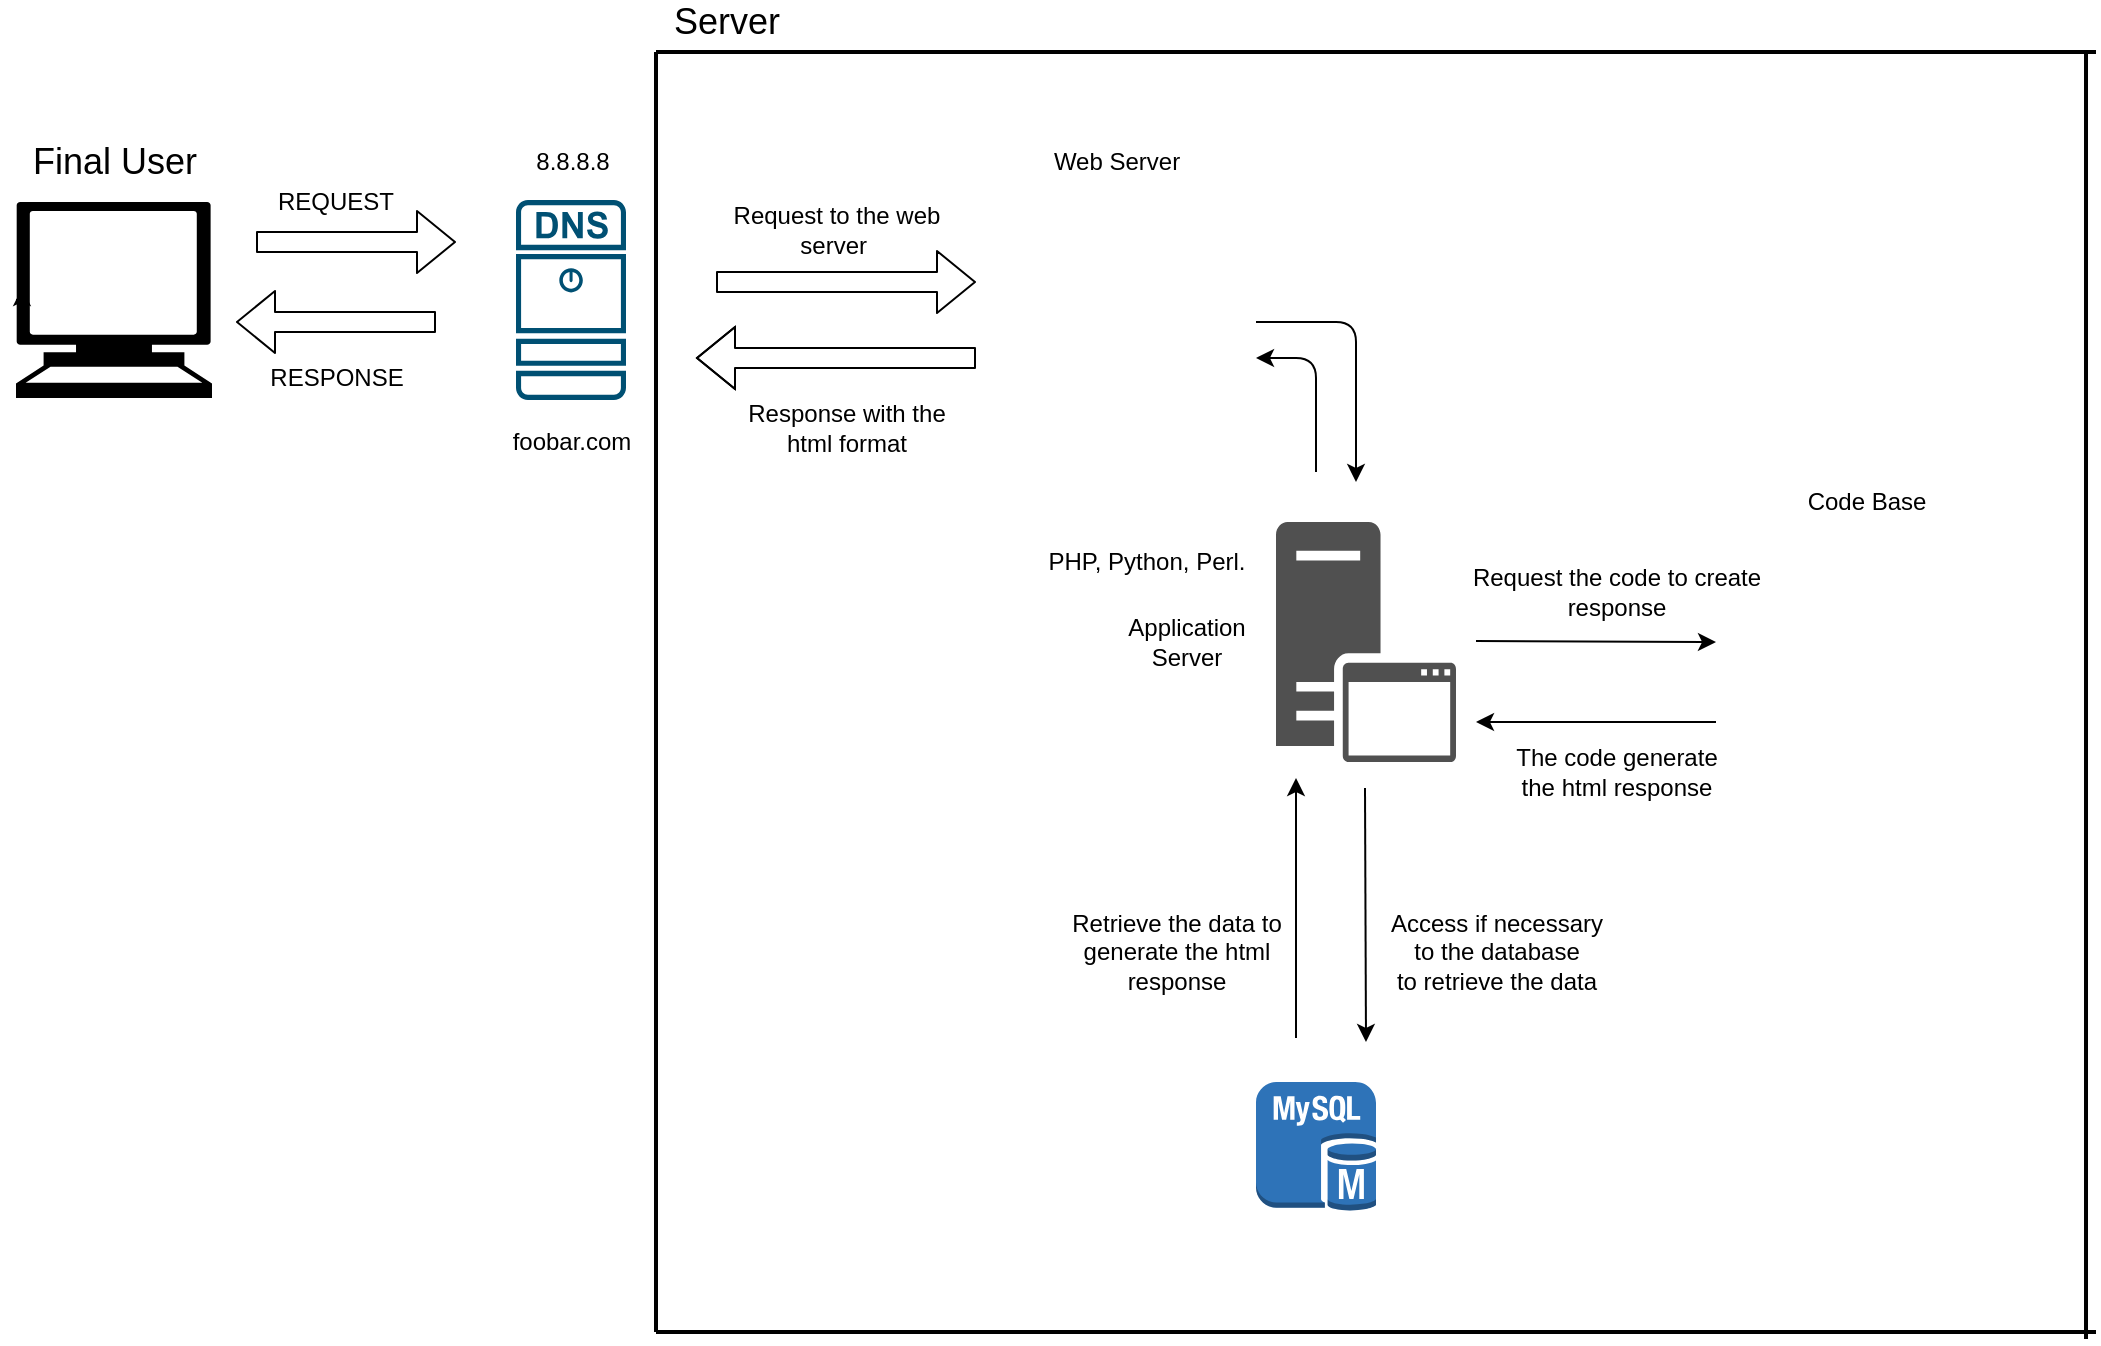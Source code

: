 <mxfile version="13.3.7" type="github"><diagram id="Vjph-IiN5HqFF0xdutr_" name="Page-1"><mxGraphModel dx="1381" dy="802" grid="1" gridSize="10" guides="1" tooltips="1" connect="1" arrows="1" fold="1" page="1" pageScale="1" pageWidth="3300" pageHeight="4681" math="0" shadow="0"><root><mxCell id="0"/><mxCell id="1" parent="0"/><mxCell id="ci_8OJVxo2ukOFAantni-1" value="" style="shape=mxgraph.signs.tech.computer;html=1;fillColor=#000000;strokeColor=none;verticalLabelPosition=bottom;verticalAlign=top;align=center;" vertex="1" parent="1"><mxGeometry x="40" y="140" width="98" height="98" as="geometry"/></mxCell><mxCell id="ci_8OJVxo2ukOFAantni-3" style="edgeStyle=orthogonalEdgeStyle;rounded=0;orthogonalLoop=1;jettySize=auto;html=1;exitX=0;exitY=0.5;exitDx=0;exitDy=0;exitPerimeter=0;entryX=0.031;entryY=0.439;entryDx=0;entryDy=0;entryPerimeter=0;" edge="1" parent="1" source="ci_8OJVxo2ukOFAantni-1" target="ci_8OJVxo2ukOFAantni-1"><mxGeometry relative="1" as="geometry"/></mxCell><mxCell id="ci_8OJVxo2ukOFAantni-4" value="" style="shape=flexArrow;endArrow=classic;html=1;" edge="1" parent="1"><mxGeometry width="50" height="50" relative="1" as="geometry"><mxPoint x="160" y="160" as="sourcePoint"/><mxPoint x="260" y="160" as="targetPoint"/></mxGeometry></mxCell><mxCell id="ci_8OJVxo2ukOFAantni-5" value="" style="shape=flexArrow;endArrow=classic;html=1;" edge="1" parent="1"><mxGeometry width="50" height="50" relative="1" as="geometry"><mxPoint x="250" y="200" as="sourcePoint"/><mxPoint x="150" y="200" as="targetPoint"/><Array as="points"/></mxGeometry></mxCell><mxCell id="ci_8OJVxo2ukOFAantni-6" value="REQUEST" style="text;html=1;strokeColor=none;fillColor=none;align=center;verticalAlign=middle;whiteSpace=wrap;rounded=0;" vertex="1" parent="1"><mxGeometry x="180" y="130" width="40" height="20" as="geometry"/></mxCell><mxCell id="ci_8OJVxo2ukOFAantni-7" value="RESPONSE" style="text;html=1;align=center;verticalAlign=middle;resizable=0;points=[];autosize=1;" vertex="1" parent="1"><mxGeometry x="160" y="218" width="80" height="20" as="geometry"/></mxCell><mxCell id="ci_8OJVxo2ukOFAantni-8" value="" style="points=[[0.015,0.015,0],[0.985,0.015,0],[0.985,0.985,0],[0.015,0.985,0],[0.25,0,0],[0.5,0,0],[0.75,0,0],[1,0.25,0],[1,0.5,0],[1,0.75,0],[0.75,1,0],[0.5,1,0],[0.25,1,0],[0,0.75,0],[0,0.5,0],[0,0.25,0]];verticalLabelPosition=bottom;html=1;verticalAlign=top;aspect=fixed;align=center;pointerEvents=1;shape=mxgraph.cisco19.dns_server;fillColor=#005073;strokeColor=none;" vertex="1" parent="1"><mxGeometry x="290" y="139" width="55" height="100" as="geometry"/></mxCell><mxCell id="ci_8OJVxo2ukOFAantni-9" value="8.8.8.8" style="text;html=1;align=center;verticalAlign=middle;resizable=0;points=[];autosize=1;" vertex="1" parent="1"><mxGeometry x="292.5" y="110" width="50" height="20" as="geometry"/></mxCell><mxCell id="ci_8OJVxo2ukOFAantni-11" value="foobar.com" style="text;html=1;strokeColor=none;fillColor=none;align=center;verticalAlign=middle;whiteSpace=wrap;rounded=0;" vertex="1" parent="1"><mxGeometry x="297.5" y="250" width="40" height="20" as="geometry"/></mxCell><mxCell id="ci_8OJVxo2ukOFAantni-12" value="" style="shape=flexArrow;endArrow=classic;html=1;" edge="1" parent="1"><mxGeometry width="50" height="50" relative="1" as="geometry"><mxPoint x="390" y="180" as="sourcePoint"/><mxPoint x="520" y="180" as="targetPoint"/></mxGeometry></mxCell><mxCell id="ci_8OJVxo2ukOFAantni-13" value="" style="shape=flexArrow;endArrow=classic;html=1;" edge="1" parent="1"><mxGeometry width="50" height="50" relative="1" as="geometry"><mxPoint x="520" y="218" as="sourcePoint"/><mxPoint x="380" y="218" as="targetPoint"/><Array as="points"><mxPoint x="430" y="218"/></Array></mxGeometry></mxCell><mxCell id="ci_8OJVxo2ukOFAantni-15" value="Web Server" style="text;html=1;align=center;verticalAlign=middle;resizable=0;points=[];autosize=1;" vertex="1" parent="1"><mxGeometry x="550" y="110" width="80" height="20" as="geometry"/></mxCell><mxCell id="ci_8OJVxo2ukOFAantni-16" value="" style="endArrow=classic;html=1;" edge="1" parent="1"><mxGeometry width="50" height="50" relative="1" as="geometry"><mxPoint x="660" y="200" as="sourcePoint"/><mxPoint x="710" y="280" as="targetPoint"/><Array as="points"><mxPoint x="710" y="200"/></Array></mxGeometry></mxCell><mxCell id="ci_8OJVxo2ukOFAantni-17" value="" style="shape=image;html=1;verticalAlign=top;verticalLabelPosition=bottom;labelBackgroundColor=#ffffff;imageAspect=0;aspect=fixed;image=https://cdn4.iconfinder.com/data/icons/logos-brands-5/24/nginx-128.png" vertex="1" parent="1"><mxGeometry x="530" y="140" width="120" height="120" as="geometry"/></mxCell><mxCell id="ci_8OJVxo2ukOFAantni-21" value="" style="pointerEvents=1;shadow=0;dashed=0;html=1;strokeColor=none;fillColor=#505050;labelPosition=center;verticalLabelPosition=bottom;verticalAlign=top;outlineConnect=0;align=center;shape=mxgraph.office.servers.application_server;" vertex="1" parent="1"><mxGeometry x="670" y="300" width="90" height="120" as="geometry"/></mxCell><mxCell id="ci_8OJVxo2ukOFAantni-22" value="Application&lt;br&gt;Server" style="text;html=1;align=center;verticalAlign=middle;resizable=0;points=[];autosize=1;" vertex="1" parent="1"><mxGeometry x="590" y="345" width="70" height="30" as="geometry"/></mxCell><mxCell id="ci_8OJVxo2ukOFAantni-23" value="" style="endArrow=classic;html=1;" edge="1" parent="1"><mxGeometry width="50" height="50" relative="1" as="geometry"><mxPoint x="770" y="359.5" as="sourcePoint"/><mxPoint x="890" y="360" as="targetPoint"/></mxGeometry></mxCell><mxCell id="ci_8OJVxo2ukOFAantni-24" value="" style="endArrow=classic;html=1;" edge="1" parent="1"><mxGeometry width="50" height="50" relative="1" as="geometry"><mxPoint x="890" y="400" as="sourcePoint"/><mxPoint x="770" y="400" as="targetPoint"/></mxGeometry></mxCell><mxCell id="ci_8OJVxo2ukOFAantni-25" value="" style="shape=image;html=1;verticalAlign=top;verticalLabelPosition=bottom;labelBackgroundColor=#ffffff;imageAspect=0;aspect=fixed;image=https://cdn1.iconfinder.com/data/icons/hawcons/32/698678-icon-70-document-code-128.png" vertex="1" parent="1"><mxGeometry x="910" y="300" width="128" height="128" as="geometry"/></mxCell><mxCell id="ci_8OJVxo2ukOFAantni-26" value="Code Base" style="text;html=1;align=center;verticalAlign=middle;resizable=0;points=[];autosize=1;" vertex="1" parent="1"><mxGeometry x="930" y="280" width="70" height="20" as="geometry"/></mxCell><mxCell id="ci_8OJVxo2ukOFAantni-27" value="" style="endArrow=classic;html=1;" edge="1" parent="1"><mxGeometry width="50" height="50" relative="1" as="geometry"><mxPoint x="690" y="275" as="sourcePoint"/><mxPoint x="660" y="218" as="targetPoint"/><Array as="points"><mxPoint x="690" y="218"/></Array></mxGeometry></mxCell><mxCell id="ci_8OJVxo2ukOFAantni-28" value="PHP, Python, Perl." style="text;html=1;align=center;verticalAlign=middle;resizable=0;points=[];autosize=1;" vertex="1" parent="1"><mxGeometry x="550" y="310" width="110" height="20" as="geometry"/></mxCell><mxCell id="ci_8OJVxo2ukOFAantni-29" value="Request the code to create&lt;br&gt;response" style="text;html=1;align=center;verticalAlign=middle;resizable=0;points=[];autosize=1;" vertex="1" parent="1"><mxGeometry x="760" y="320" width="160" height="30" as="geometry"/></mxCell><mxCell id="ci_8OJVxo2ukOFAantni-31" value="The code generate&lt;br&gt;the html response" style="text;html=1;align=center;verticalAlign=middle;resizable=0;points=[];autosize=1;" vertex="1" parent="1"><mxGeometry x="780" y="410" width="120" height="30" as="geometry"/></mxCell><mxCell id="ci_8OJVxo2ukOFAantni-32" value="" style="outlineConnect=0;dashed=0;verticalLabelPosition=bottom;verticalAlign=top;align=center;html=1;shape=mxgraph.aws3.mysql_db_instance;fillColor=#2E73B8;gradientColor=none;" vertex="1" parent="1"><mxGeometry x="660" y="580" width="60" height="64.5" as="geometry"/></mxCell><mxCell id="ci_8OJVxo2ukOFAantni-33" value="" style="endArrow=classic;html=1;" edge="1" parent="1"><mxGeometry width="50" height="50" relative="1" as="geometry"><mxPoint x="714.5" y="433" as="sourcePoint"/><mxPoint x="715" y="560" as="targetPoint"/></mxGeometry></mxCell><mxCell id="ci_8OJVxo2ukOFAantni-34" value="" style="endArrow=classic;html=1;" edge="1" parent="1"><mxGeometry width="50" height="50" relative="1" as="geometry"><mxPoint x="680" y="558" as="sourcePoint"/><mxPoint x="680" y="428" as="targetPoint"/></mxGeometry></mxCell><mxCell id="ci_8OJVxo2ukOFAantni-35" value="Access if necessary&lt;br&gt;to the database&lt;br&gt;to retrieve the data" style="text;html=1;align=center;verticalAlign=middle;resizable=0;points=[];autosize=1;" vertex="1" parent="1"><mxGeometry x="720" y="490" width="120" height="50" as="geometry"/></mxCell><mxCell id="ci_8OJVxo2ukOFAantni-36" value="Retrieve the data to&lt;br&gt;generate the html&lt;br&gt;response" style="text;html=1;align=center;verticalAlign=middle;resizable=0;points=[];autosize=1;" vertex="1" parent="1"><mxGeometry x="560" y="490" width="120" height="50" as="geometry"/></mxCell><mxCell id="ci_8OJVxo2ukOFAantni-38" value="Request to the web&lt;br&gt;server&amp;nbsp;" style="text;html=1;align=center;verticalAlign=middle;resizable=0;points=[];autosize=1;" vertex="1" parent="1"><mxGeometry x="390" y="139" width="120" height="30" as="geometry"/></mxCell><mxCell id="ci_8OJVxo2ukOFAantni-56" value="" style="line;strokeWidth=2;html=1;" vertex="1" parent="1"><mxGeometry x="360" y="60" width="720" height="10" as="geometry"/></mxCell><mxCell id="ci_8OJVxo2ukOFAantni-58" value="" style="line;strokeWidth=2;html=1;" vertex="1" parent="1"><mxGeometry x="360" y="700" width="720" height="10" as="geometry"/></mxCell><mxCell id="ci_8OJVxo2ukOFAantni-59" value="" style="line;strokeWidth=2;html=1;rotation=-90;" vertex="1" parent="1"><mxGeometry x="753.13" y="381.63" width="643.75" height="10" as="geometry"/></mxCell><mxCell id="ci_8OJVxo2ukOFAantni-60" value="" style="line;strokeWidth=2;html=1;rotation=-90;" vertex="1" parent="1"><mxGeometry x="40" y="380" width="640" height="10" as="geometry"/></mxCell><mxCell id="ci_8OJVxo2ukOFAantni-63" value="Response with the&lt;br&gt;html format" style="text;html=1;align=center;verticalAlign=middle;resizable=0;points=[];autosize=1;" vertex="1" parent="1"><mxGeometry x="400" y="238" width="110" height="30" as="geometry"/></mxCell><mxCell id="ci_8OJVxo2ukOFAantni-64" value="&lt;font style=&quot;font-size: 18px&quot;&gt;Server&lt;/font&gt;" style="text;html=1;align=center;verticalAlign=middle;resizable=0;points=[];autosize=1;" vertex="1" parent="1"><mxGeometry x="360" y="40" width="70" height="20" as="geometry"/></mxCell><mxCell id="ci_8OJVxo2ukOFAantni-65" value="&lt;font style=&quot;font-size: 18px&quot;&gt;Final User&lt;/font&gt;" style="text;html=1;align=center;verticalAlign=middle;resizable=0;points=[];autosize=1;" vertex="1" parent="1"><mxGeometry x="39" y="110" width="100" height="20" as="geometry"/></mxCell></root></mxGraphModel></diagram></mxfile>